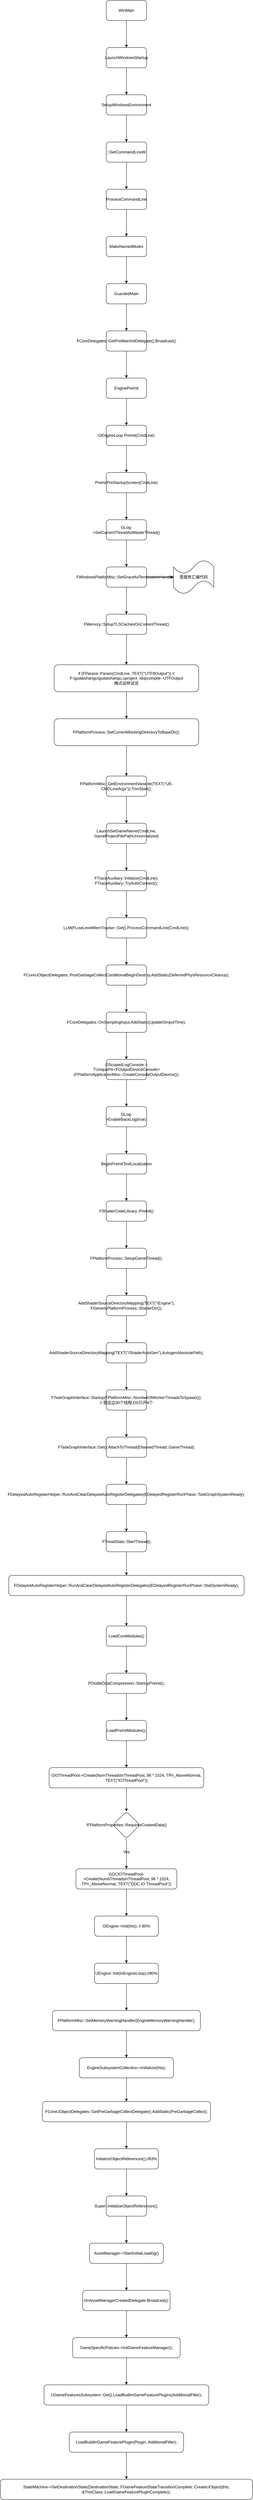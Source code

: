 <mxfile>
    <diagram id="vkVLY8DKs-TywVshclHv" name="第 1 页">
        <mxGraphModel dx="2420" dy="1190" grid="1" gridSize="10" guides="1" tooltips="1" connect="1" arrows="1" fold="1" page="1" pageScale="1" pageWidth="827" pageHeight="1169" math="0" shadow="0">
            <root>
                <mxCell id="0"/>
                <mxCell id="1" parent="0"/>
                <mxCell id="4" value="" style="edgeStyle=orthogonalEdgeStyle;rounded=0;orthogonalLoop=1;jettySize=auto;html=1;" parent="1" source="2" target="3" edge="1">
                    <mxGeometry relative="1" as="geometry"/>
                </mxCell>
                <mxCell id="2" value="WinMain" style="rounded=1;whiteSpace=wrap;html=1;" parent="1" vertex="1">
                    <mxGeometry x="130" y="130" width="120" height="60" as="geometry"/>
                </mxCell>
                <mxCell id="7" value="" style="edgeStyle=orthogonalEdgeStyle;rounded=0;orthogonalLoop=1;jettySize=auto;html=1;" parent="1" source="3" target="6" edge="1">
                    <mxGeometry relative="1" as="geometry"/>
                </mxCell>
                <mxCell id="3" value="LaunchWindowsStartup" style="whiteSpace=wrap;html=1;rounded=1;" parent="1" vertex="1">
                    <mxGeometry x="130" y="270" width="120" height="60" as="geometry"/>
                </mxCell>
                <mxCell id="9" value="" style="edgeStyle=orthogonalEdgeStyle;rounded=0;orthogonalLoop=1;jettySize=auto;html=1;" parent="1" source="6" target="8" edge="1">
                    <mxGeometry relative="1" as="geometry"/>
                </mxCell>
                <mxCell id="6" value="SetupWindowsEnvironment" style="rounded=1;whiteSpace=wrap;html=1;" parent="1" vertex="1">
                    <mxGeometry x="130" y="410" width="120" height="60" as="geometry"/>
                </mxCell>
                <mxCell id="11" value="" style="edgeStyle=orthogonalEdgeStyle;rounded=0;orthogonalLoop=1;jettySize=auto;html=1;" parent="1" source="8" target="10" edge="1">
                    <mxGeometry relative="1" as="geometry"/>
                </mxCell>
                <mxCell id="8" value="::GetCommandLineW" style="rounded=1;whiteSpace=wrap;html=1;" parent="1" vertex="1">
                    <mxGeometry x="130" y="550" width="120" height="60" as="geometry"/>
                </mxCell>
                <mxCell id="13" value="" style="edgeStyle=orthogonalEdgeStyle;rounded=0;orthogonalLoop=1;jettySize=auto;html=1;" parent="1" source="10" target="12" edge="1">
                    <mxGeometry relative="1" as="geometry"/>
                </mxCell>
                <mxCell id="10" value="ProcessCommandLine" style="rounded=1;whiteSpace=wrap;html=1;" parent="1" vertex="1">
                    <mxGeometry x="130" y="690" width="120" height="60" as="geometry"/>
                </mxCell>
                <mxCell id="15" value="" style="edgeStyle=orthogonalEdgeStyle;rounded=0;orthogonalLoop=1;jettySize=auto;html=1;" parent="1" source="12" target="14" edge="1">
                    <mxGeometry relative="1" as="geometry"/>
                </mxCell>
                <mxCell id="12" value="MakeNamedMutex" style="rounded=1;whiteSpace=wrap;html=1;" parent="1" vertex="1">
                    <mxGeometry x="130" y="830" width="120" height="60" as="geometry"/>
                </mxCell>
                <mxCell id="17" value="" style="edgeStyle=orthogonalEdgeStyle;rounded=0;orthogonalLoop=1;jettySize=auto;html=1;" parent="1" source="14" target="16" edge="1">
                    <mxGeometry relative="1" as="geometry"/>
                </mxCell>
                <mxCell id="14" value="GuardedMain" style="rounded=1;whiteSpace=wrap;html=1;" parent="1" vertex="1">
                    <mxGeometry x="130" y="970" width="120" height="60" as="geometry"/>
                </mxCell>
                <mxCell id="19" value="" style="edgeStyle=orthogonalEdgeStyle;rounded=0;orthogonalLoop=1;jettySize=auto;html=1;" parent="1" source="16" target="18" edge="1">
                    <mxGeometry relative="1" as="geometry"/>
                </mxCell>
                <mxCell id="16" value="FCoreDelegates::GetPreMainInitDelegate().Broadcast()" style="rounded=1;whiteSpace=wrap;html=1;" parent="1" vertex="1">
                    <mxGeometry x="130" y="1110" width="120" height="60" as="geometry"/>
                </mxCell>
                <mxCell id="21" value="" style="edgeStyle=orthogonalEdgeStyle;rounded=0;orthogonalLoop=1;jettySize=auto;html=1;" parent="1" source="18" target="20" edge="1">
                    <mxGeometry relative="1" as="geometry"/>
                </mxCell>
                <mxCell id="18" value="EnginePreInit" style="rounded=1;whiteSpace=wrap;html=1;" parent="1" vertex="1">
                    <mxGeometry x="130" y="1250" width="120" height="60" as="geometry"/>
                </mxCell>
                <mxCell id="23" value="" style="edgeStyle=orthogonalEdgeStyle;rounded=0;orthogonalLoop=1;jettySize=auto;html=1;" parent="1" source="20" target="22" edge="1">
                    <mxGeometry relative="1" as="geometry"/>
                </mxCell>
                <mxCell id="20" value="GEngineLoop.PreInit(CmdLine)" style="rounded=1;whiteSpace=wrap;html=1;" parent="1" vertex="1">
                    <mxGeometry x="130" y="1390" width="120" height="60" as="geometry"/>
                </mxCell>
                <mxCell id="25" value="" style="edgeStyle=orthogonalEdgeStyle;rounded=0;orthogonalLoop=1;jettySize=auto;html=1;" parent="1" source="22" target="24" edge="1">
                    <mxGeometry relative="1" as="geometry"/>
                </mxCell>
                <mxCell id="22" value="PreInitPreStartupScreen(CmdLine)" style="rounded=1;whiteSpace=wrap;html=1;" parent="1" vertex="1">
                    <mxGeometry x="130" y="1530" width="120" height="60" as="geometry"/>
                </mxCell>
                <mxCell id="27" value="" style="edgeStyle=orthogonalEdgeStyle;rounded=0;orthogonalLoop=1;jettySize=auto;html=1;" parent="1" source="24" target="26" edge="1">
                    <mxGeometry relative="1" as="geometry"/>
                </mxCell>
                <mxCell id="24" value="GLog-&amp;gt;SetCurrentThreadAsMasterThread()" style="rounded=1;whiteSpace=wrap;html=1;" parent="1" vertex="1">
                    <mxGeometry x="130" y="1670" width="120" height="60" as="geometry"/>
                </mxCell>
                <mxCell id="29" value="" style="edgeStyle=orthogonalEdgeStyle;rounded=0;orthogonalLoop=1;jettySize=auto;html=1;" parent="1" source="26" target="28" edge="1">
                    <mxGeometry relative="1" as="geometry"/>
                </mxCell>
                <mxCell id="31" value="" style="edgeStyle=orthogonalEdgeStyle;rounded=0;orthogonalLoop=1;jettySize=auto;html=1;" parent="1" source="26" target="30" edge="1">
                    <mxGeometry relative="1" as="geometry"/>
                </mxCell>
                <mxCell id="26" value="FWindowsPlatforMisc::SetGracefulTerminationHandler()" style="rounded=1;whiteSpace=wrap;html=1;" parent="1" vertex="1">
                    <mxGeometry x="130" y="1810" width="120" height="60" as="geometry"/>
                </mxCell>
                <mxCell id="28" value="里面有汇编代码" style="shape=tape;whiteSpace=wrap;html=1;rounded=1;" parent="1" vertex="1">
                    <mxGeometry x="330" y="1790" width="120" height="100" as="geometry"/>
                </mxCell>
                <mxCell id="33" value="" style="edgeStyle=orthogonalEdgeStyle;rounded=0;orthogonalLoop=1;jettySize=auto;html=1;" parent="1" source="30" target="32" edge="1">
                    <mxGeometry relative="1" as="geometry"/>
                </mxCell>
                <mxCell id="30" value="FMemory::SetupTLSCachesOnCurrentThread()" style="rounded=1;whiteSpace=wrap;html=1;" parent="1" vertex="1">
                    <mxGeometry x="130" y="1950" width="120" height="60" as="geometry"/>
                </mxCell>
                <mxCell id="35" value="" style="edgeStyle=orthogonalEdgeStyle;rounded=0;orthogonalLoop=1;jettySize=auto;html=1;" parent="1" source="32" target="34" edge="1">
                    <mxGeometry relative="1" as="geometry"/>
                </mxCell>
                <mxCell id="32" value="if (FParase::Param(CmdLine, TEXT(&quot;UTF8Output&quot;)) // F:\gudaishangu\gudaishangu.uproject -skipcompile -UTFOutput&lt;br&gt;晚点这样试试" style="rounded=1;whiteSpace=wrap;html=1;" parent="1" vertex="1">
                    <mxGeometry x="-25" y="2100" width="430" height="80" as="geometry"/>
                </mxCell>
                <mxCell id="37" value="" style="edgeStyle=orthogonalEdgeStyle;rounded=0;orthogonalLoop=1;jettySize=auto;html=1;" parent="1" source="34" target="36" edge="1">
                    <mxGeometry relative="1" as="geometry"/>
                </mxCell>
                <mxCell id="34" value="FPlatformProcess::SetCurrentWorkingDirectoryToBaseDir();" style="rounded=1;whiteSpace=wrap;html=1;" parent="1" vertex="1">
                    <mxGeometry x="-25" y="2260" width="430" height="80" as="geometry"/>
                </mxCell>
                <mxCell id="39" value="" style="edgeStyle=orthogonalEdgeStyle;rounded=0;orthogonalLoop=1;jettySize=auto;html=1;" parent="1" source="36" target="38" edge="1">
                    <mxGeometry relative="1" as="geometry"/>
                </mxCell>
                <mxCell id="36" value="FPlatformMisc::GetEnvironmentVariable(TEXT(&quot;UE-CMDLineArgs&quot;)).TrimStart();" style="rounded=1;whiteSpace=wrap;html=1;" parent="1" vertex="1">
                    <mxGeometry x="130" y="2430" width="120" height="60" as="geometry"/>
                </mxCell>
                <mxCell id="41" value="" style="edgeStyle=orthogonalEdgeStyle;rounded=0;orthogonalLoop=1;jettySize=auto;html=1;" parent="1" source="38" target="40" edge="1">
                    <mxGeometry relative="1" as="geometry"/>
                </mxCell>
                <mxCell id="38" value="LaunchSetGameName(CmdLine, GameProjectFilePathUnnormalized)" style="rounded=1;whiteSpace=wrap;html=1;" parent="1" vertex="1">
                    <mxGeometry x="130" y="2570" width="120" height="60" as="geometry"/>
                </mxCell>
                <mxCell id="43" value="" style="edgeStyle=orthogonalEdgeStyle;rounded=0;orthogonalLoop=1;jettySize=auto;html=1;" parent="1" source="40" target="42" edge="1">
                    <mxGeometry relative="1" as="geometry"/>
                </mxCell>
                <mxCell id="40" value="FTraceAuxiliary::Initalize(CmdLine);&lt;br&gt;FTraceAuxiliary::TryAutoConnect();" style="rounded=1;whiteSpace=wrap;html=1;" parent="1" vertex="1">
                    <mxGeometry x="130" y="2710" width="120" height="60" as="geometry"/>
                </mxCell>
                <mxCell id="45" value="" style="edgeStyle=orthogonalEdgeStyle;rounded=0;orthogonalLoop=1;jettySize=auto;html=1;" parent="1" source="42" target="44" edge="1">
                    <mxGeometry relative="1" as="geometry"/>
                </mxCell>
                <mxCell id="42" value="LLM(FLowLevelMemTracker::Get().ProcessCommandLine(CmdLine));" style="rounded=1;whiteSpace=wrap;html=1;" parent="1" vertex="1">
                    <mxGeometry x="130" y="2850" width="120" height="60" as="geometry"/>
                </mxCell>
                <mxCell id="47" value="" style="edgeStyle=orthogonalEdgeStyle;rounded=0;orthogonalLoop=1;jettySize=auto;html=1;" parent="1" source="44" target="46" edge="1">
                    <mxGeometry relative="1" as="geometry"/>
                </mxCell>
                <mxCell id="44" value="FCoreUObjectDelegates::PostGarbageCollectConditionalBeginDestroy.AddStatic(DeferredPhysResourceCleanup);" style="rounded=1;whiteSpace=wrap;html=1;" parent="1" vertex="1">
                    <mxGeometry x="130" y="2990" width="120" height="60" as="geometry"/>
                </mxCell>
                <mxCell id="49" value="" style="edgeStyle=orthogonalEdgeStyle;rounded=0;orthogonalLoop=1;jettySize=auto;html=1;" parent="1" source="46" target="48" edge="1">
                    <mxGeometry relative="1" as="geometry"/>
                </mxCell>
                <mxCell id="46" value="FCoreDelegates::OnSamplingInput.AddStatic(UpdateGInputTime);" style="rounded=1;whiteSpace=wrap;html=1;" parent="1" vertex="1">
                    <mxGeometry x="130" y="3130" width="120" height="60" as="geometry"/>
                </mxCell>
                <mxCell id="51" value="" style="edgeStyle=orthogonalEdgeStyle;rounded=0;orthogonalLoop=1;jettySize=auto;html=1;" parent="1" source="48" target="50" edge="1">
                    <mxGeometry relative="1" as="geometry"/>
                </mxCell>
                <mxCell id="48" value="GScopedLogConsole = TUniquePtr&amp;lt;FOutputDeviceConsole&amp;gt;(FPlatformApplicationMisc::CreateConsoleOutputDevice());" style="rounded=1;whiteSpace=wrap;html=1;" parent="1" vertex="1">
                    <mxGeometry x="130" y="3270" width="120" height="60" as="geometry"/>
                </mxCell>
                <mxCell id="53" value="" style="edgeStyle=orthogonalEdgeStyle;rounded=0;orthogonalLoop=1;jettySize=auto;html=1;" parent="1" source="50" target="52" edge="1">
                    <mxGeometry relative="1" as="geometry"/>
                </mxCell>
                <mxCell id="50" value="GLog-&amp;gt;EnableBackLog(true);" style="rounded=1;whiteSpace=wrap;html=1;" parent="1" vertex="1">
                    <mxGeometry x="130" y="3410" width="120" height="60" as="geometry"/>
                </mxCell>
                <mxCell id="55" value="" style="edgeStyle=orthogonalEdgeStyle;rounded=0;orthogonalLoop=1;jettySize=auto;html=1;" parent="1" source="52" target="54" edge="1">
                    <mxGeometry relative="1" as="geometry"/>
                </mxCell>
                <mxCell id="52" value="BeginPreInitTextLocalization" style="rounded=1;whiteSpace=wrap;html=1;" parent="1" vertex="1">
                    <mxGeometry x="130" y="3550" width="120" height="60" as="geometry"/>
                </mxCell>
                <mxCell id="57" value="" style="edgeStyle=orthogonalEdgeStyle;rounded=0;orthogonalLoop=1;jettySize=auto;html=1;" parent="1" source="54" target="56" edge="1">
                    <mxGeometry relative="1" as="geometry"/>
                </mxCell>
                <mxCell id="54" value="FShaderCodeLIbrary::PreInit()" style="rounded=1;whiteSpace=wrap;html=1;" parent="1" vertex="1">
                    <mxGeometry x="130" y="3690" width="120" height="60" as="geometry"/>
                </mxCell>
                <mxCell id="59" value="" style="edgeStyle=orthogonalEdgeStyle;rounded=0;orthogonalLoop=1;jettySize=auto;html=1;" parent="1" source="56" target="58" edge="1">
                    <mxGeometry relative="1" as="geometry"/>
                </mxCell>
                <mxCell id="56" value="FPlatformProcess::SetupGameThread();" style="rounded=1;whiteSpace=wrap;html=1;" parent="1" vertex="1">
                    <mxGeometry x="130" y="3830" width="120" height="60" as="geometry"/>
                </mxCell>
                <mxCell id="61" value="" style="edgeStyle=orthogonalEdgeStyle;rounded=0;orthogonalLoop=1;jettySize=auto;html=1;" parent="1" source="58" target="60" edge="1">
                    <mxGeometry relative="1" as="geometry"/>
                </mxCell>
                <mxCell id="58" value="AddShaderSourceDirectoryMapping(TEXT(&quot;/Engine&quot;), FGenericPlatformProcess::ShaderDir());" style="rounded=1;whiteSpace=wrap;html=1;" parent="1" vertex="1">
                    <mxGeometry x="130" y="3970" width="120" height="60" as="geometry"/>
                </mxCell>
                <mxCell id="63" value="" style="edgeStyle=orthogonalEdgeStyle;rounded=0;orthogonalLoop=1;jettySize=auto;html=1;" parent="1" source="60" target="62" edge="1">
                    <mxGeometry relative="1" as="geometry"/>
                </mxCell>
                <mxCell id="60" value="AddShaderSourceDirectoryMapping(TEXT(&quot;/ShaderAutoGen&quot;),AutogenAbsolutePath);" style="rounded=1;whiteSpace=wrap;html=1;" parent="1" vertex="1">
                    <mxGeometry x="130" y="4110" width="120" height="60" as="geometry"/>
                </mxCell>
                <mxCell id="65" value="" style="edgeStyle=orthogonalEdgeStyle;rounded=0;orthogonalLoop=1;jettySize=auto;html=1;" parent="1" source="62" target="64" edge="1">
                    <mxGeometry relative="1" as="geometry"/>
                </mxCell>
                <mxCell id="62" value="FTaskGraphInterface::Startup(FPlatformMisc::NumberOfWorkerThreadsToSpawn()); // 我这边30个线程,DS只开4个" style="rounded=1;whiteSpace=wrap;html=1;" parent="1" vertex="1">
                    <mxGeometry x="130" y="4250" width="120" height="60" as="geometry"/>
                </mxCell>
                <mxCell id="67" value="" style="edgeStyle=orthogonalEdgeStyle;rounded=0;orthogonalLoop=1;jettySize=auto;html=1;" parent="1" source="64" target="66" edge="1">
                    <mxGeometry relative="1" as="geometry"/>
                </mxCell>
                <mxCell id="64" value="FTaskGraphInterface::Get().AttachToThread(ENamedThread::GameThread);" style="rounded=1;whiteSpace=wrap;html=1;" parent="1" vertex="1">
                    <mxGeometry x="130" y="4390" width="120" height="60" as="geometry"/>
                </mxCell>
                <mxCell id="69" value="" style="edgeStyle=orthogonalEdgeStyle;rounded=0;orthogonalLoop=1;jettySize=auto;html=1;" parent="1" source="66" target="68" edge="1">
                    <mxGeometry relative="1" as="geometry"/>
                </mxCell>
                <mxCell id="66" value="FDelayedAutoRegisterHelper::RunAndClearDelayedAutoRegisterDelegates(EDelayedRegisterRunPhase::TaskGraphSystemReady);" style="rounded=1;whiteSpace=wrap;html=1;" parent="1" vertex="1">
                    <mxGeometry x="130" y="4530" width="120" height="60" as="geometry"/>
                </mxCell>
                <mxCell id="71" value="" style="edgeStyle=orthogonalEdgeStyle;rounded=0;orthogonalLoop=1;jettySize=auto;html=1;" parent="1" source="68" target="70" edge="1">
                    <mxGeometry relative="1" as="geometry"/>
                </mxCell>
                <mxCell id="68" value="FTreadStats::StartThread()" style="rounded=1;whiteSpace=wrap;html=1;" parent="1" vertex="1">
                    <mxGeometry x="130" y="4670" width="120" height="60" as="geometry"/>
                </mxCell>
                <mxCell id="73" value="" style="edgeStyle=orthogonalEdgeStyle;rounded=0;orthogonalLoop=1;jettySize=auto;html=1;" parent="1" source="70" target="72" edge="1">
                    <mxGeometry relative="1" as="geometry"/>
                </mxCell>
                <mxCell id="70" value="FDelayedAutoRegisterHelper::RunAndClearDelayedAutoRegisterDelegates(EDelayedRegisterRunPhase::StatSystemReady);" style="rounded=1;whiteSpace=wrap;html=1;" parent="1" vertex="1">
                    <mxGeometry x="-160" y="4800" width="700" height="60" as="geometry"/>
                </mxCell>
                <mxCell id="75" value="" style="edgeStyle=orthogonalEdgeStyle;rounded=0;orthogonalLoop=1;jettySize=auto;html=1;" parent="1" source="72" target="74" edge="1">
                    <mxGeometry relative="1" as="geometry"/>
                </mxCell>
                <mxCell id="72" value="LoadCoreModules()" style="rounded=1;whiteSpace=wrap;html=1;" parent="1" vertex="1">
                    <mxGeometry x="130" y="4950" width="120" height="60" as="geometry"/>
                </mxCell>
                <mxCell id="77" value="" style="edgeStyle=orthogonalEdgeStyle;rounded=0;orthogonalLoop=1;jettySize=auto;html=1;" edge="1" parent="1" source="74" target="76">
                    <mxGeometry relative="1" as="geometry"/>
                </mxCell>
                <mxCell id="74" value="POodleDataCompression::StartupPreInit();" style="rounded=1;whiteSpace=wrap;html=1;" parent="1" vertex="1">
                    <mxGeometry x="130" y="5090" width="120" height="60" as="geometry"/>
                </mxCell>
                <mxCell id="79" value="" style="edgeStyle=orthogonalEdgeStyle;rounded=0;orthogonalLoop=1;jettySize=auto;html=1;" edge="1" parent="1" source="76" target="78">
                    <mxGeometry relative="1" as="geometry"/>
                </mxCell>
                <mxCell id="76" value="LoadPreInitModules();" style="whiteSpace=wrap;html=1;rounded=1;" vertex="1" parent="1">
                    <mxGeometry x="130" y="5230" width="120" height="60" as="geometry"/>
                </mxCell>
                <mxCell id="81" value="" style="edgeStyle=orthogonalEdgeStyle;rounded=0;orthogonalLoop=1;jettySize=auto;html=1;" edge="1" parent="1" source="78" target="80">
                    <mxGeometry relative="1" as="geometry"/>
                </mxCell>
                <mxCell id="78" value="GIOThreadPool-&amp;gt;Create(NumThreadsInThreadPool, 96 * 1024, TPri_AboveNormal, TEXT(&quot;IOThreadPool&quot;))" style="whiteSpace=wrap;html=1;rounded=1;" vertex="1" parent="1">
                    <mxGeometry x="-40" y="5370" width="460" height="60" as="geometry"/>
                </mxCell>
                <mxCell id="83" value="" style="edgeStyle=orthogonalEdgeStyle;rounded=0;orthogonalLoop=1;jettySize=auto;html=1;" edge="1" parent="1" source="80" target="82">
                    <mxGeometry relative="1" as="geometry"/>
                </mxCell>
                <mxCell id="80" value="!FPlatformProperties::RequiresCookedData()" style="rhombus;whiteSpace=wrap;html=1;rounded=1;" vertex="1" parent="1">
                    <mxGeometry x="150" y="5500" width="80" height="80" as="geometry"/>
                </mxCell>
                <mxCell id="86" value="" style="edgeStyle=orthogonalEdgeStyle;rounded=0;orthogonalLoop=1;jettySize=auto;html=1;" edge="1" parent="1" source="82" target="85">
                    <mxGeometry relative="1" as="geometry"/>
                </mxCell>
                <mxCell id="82" value="GDCIOThreadPool-&amp;gt;Create(NumbThreadsInThreadPool, 96 * 1024, TPri_AboveNormal, TEXT(&quot;DDC IO ThreadPool&quot;))" style="whiteSpace=wrap;html=1;rounded=1;" vertex="1" parent="1">
                    <mxGeometry x="40" y="5670" width="300" height="60" as="geometry"/>
                </mxCell>
                <mxCell id="84" value="Yes" style="text;html=1;strokeColor=none;fillColor=none;align=center;verticalAlign=middle;whiteSpace=wrap;rounded=0;" vertex="1" parent="1">
                    <mxGeometry x="170" y="5610" width="40" height="20" as="geometry"/>
                </mxCell>
                <mxCell id="88" value="" style="edgeStyle=orthogonalEdgeStyle;rounded=0;orthogonalLoop=1;jettySize=auto;html=1;" edge="1" parent="1" source="85" target="87">
                    <mxGeometry relative="1" as="geometry"/>
                </mxCell>
                <mxCell id="85" value="GEngine-&amp;gt;Init(this); // 80%" style="whiteSpace=wrap;html=1;rounded=1;" vertex="1" parent="1">
                    <mxGeometry x="95" y="5810" width="190" height="60" as="geometry"/>
                </mxCell>
                <mxCell id="90" value="" style="edgeStyle=orthogonalEdgeStyle;rounded=0;orthogonalLoop=1;jettySize=auto;html=1;" edge="1" parent="1" source="87" target="89">
                    <mxGeometry relative="1" as="geometry"/>
                </mxCell>
                <mxCell id="87" value="UEngine::Init(InEngineLoop);//80%" style="whiteSpace=wrap;html=1;rounded=1;" vertex="1" parent="1">
                    <mxGeometry x="95" y="5950" width="190" height="60" as="geometry"/>
                </mxCell>
                <mxCell id="92" value="" style="edgeStyle=orthogonalEdgeStyle;rounded=0;orthogonalLoop=1;jettySize=auto;html=1;" edge="1" parent="1" source="89" target="91">
                    <mxGeometry relative="1" as="geometry"/>
                </mxCell>
                <mxCell id="89" value="FPlatformMisc::SetMemoryWarningHandler(EngineMemoryWarningHandler);" style="whiteSpace=wrap;html=1;rounded=1;" vertex="1" parent="1">
                    <mxGeometry x="-30" y="6090" width="440" height="60" as="geometry"/>
                </mxCell>
                <mxCell id="95" value="" style="edgeStyle=orthogonalEdgeStyle;rounded=0;orthogonalLoop=1;jettySize=auto;html=1;" edge="1" parent="1" source="91" target="94">
                    <mxGeometry relative="1" as="geometry"/>
                </mxCell>
                <mxCell id="91" value="EngineSubsystemCollection-&amp;gt;Initialize(this);" style="whiteSpace=wrap;html=1;rounded=1;" vertex="1" parent="1">
                    <mxGeometry x="50" y="6230" width="280" height="60" as="geometry"/>
                </mxCell>
                <mxCell id="97" value="" style="edgeStyle=orthogonalEdgeStyle;rounded=0;orthogonalLoop=1;jettySize=auto;html=1;" edge="1" parent="1" source="94" target="96">
                    <mxGeometry relative="1" as="geometry"/>
                </mxCell>
                <mxCell id="94" value="FCoreUObjectDelegates::GetPreGarbageCollectDelegate().AddStatic(PreGarbageCollect);" style="whiteSpace=wrap;html=1;rounded=1;" vertex="1" parent="1">
                    <mxGeometry x="-60" y="6360" width="500" height="60" as="geometry"/>
                </mxCell>
                <mxCell id="99" value="" style="edgeStyle=orthogonalEdgeStyle;rounded=0;orthogonalLoop=1;jettySize=auto;html=1;" edge="1" parent="1" source="96" target="98">
                    <mxGeometry relative="1" as="geometry"/>
                </mxCell>
                <mxCell id="96" value="InitializeObjectReferences();//83%" style="whiteSpace=wrap;html=1;rounded=1;" vertex="1" parent="1">
                    <mxGeometry x="95" y="6500" width="190" height="60" as="geometry"/>
                </mxCell>
                <mxCell id="101" value="" style="edgeStyle=orthogonalEdgeStyle;rounded=0;orthogonalLoop=1;jettySize=auto;html=1;" edge="1" parent="1" source="98" target="100">
                    <mxGeometry relative="1" as="geometry"/>
                </mxCell>
                <mxCell id="98" value="Super::InitializeObjectReferences();" style="whiteSpace=wrap;html=1;rounded=1;" vertex="1" parent="1">
                    <mxGeometry x="130" y="6640" width="120" height="60" as="geometry"/>
                </mxCell>
                <mxCell id="103" value="" style="edgeStyle=orthogonalEdgeStyle;rounded=0;orthogonalLoop=1;jettySize=auto;html=1;" edge="1" parent="1" source="100" target="102">
                    <mxGeometry relative="1" as="geometry"/>
                </mxCell>
                <mxCell id="100" value="AssetManager-&amp;gt;StartInitialLoading()" style="rounded=1;whiteSpace=wrap;html=1;" vertex="1" parent="1">
                    <mxGeometry x="80" y="6780" width="220" height="60" as="geometry"/>
                </mxCell>
                <mxCell id="105" value="" style="edgeStyle=orthogonalEdgeStyle;rounded=0;orthogonalLoop=1;jettySize=auto;html=1;" edge="1" parent="1" source="102" target="104">
                    <mxGeometry relative="1" as="geometry"/>
                </mxCell>
                <mxCell id="102" value="OnAssetManagerCreatedDelegate.Broadcast();" style="rounded=1;whiteSpace=wrap;html=1;" vertex="1" parent="1">
                    <mxGeometry x="60" y="6920" width="260" height="60" as="geometry"/>
                </mxCell>
                <mxCell id="107" value="" style="edgeStyle=orthogonalEdgeStyle;rounded=0;orthogonalLoop=1;jettySize=auto;html=1;" edge="1" parent="1" source="104" target="106">
                    <mxGeometry relative="1" as="geometry"/>
                </mxCell>
                <mxCell id="104" value="GameSpecificPolicies-&amp;gt;InitGameFeatureManager();" style="rounded=1;whiteSpace=wrap;html=1;" vertex="1" parent="1">
                    <mxGeometry x="30" y="7060" width="320" height="60" as="geometry"/>
                </mxCell>
                <mxCell id="110" value="" style="edgeStyle=orthogonalEdgeStyle;rounded=0;orthogonalLoop=1;jettySize=auto;html=1;" edge="1" parent="1" source="106" target="109">
                    <mxGeometry relative="1" as="geometry"/>
                </mxCell>
                <mxCell id="106" value="UGameFeaturesSubsystem::Get().LoadBuiltInGameFeaturePlugins(AdditionalFilter);" style="rounded=1;whiteSpace=wrap;html=1;" vertex="1" parent="1">
                    <mxGeometry x="-55" y="7200" width="490" height="60" as="geometry"/>
                </mxCell>
                <mxCell id="112" value="" style="edgeStyle=orthogonalEdgeStyle;rounded=0;orthogonalLoop=1;jettySize=auto;html=1;" edge="1" parent="1" source="109" target="111">
                    <mxGeometry relative="1" as="geometry"/>
                </mxCell>
                <mxCell id="109" value="LoadBuildInGameFeaturePlugin(Plugin, AdditionalFilter);" style="whiteSpace=wrap;html=1;rounded=1;" vertex="1" parent="1">
                    <mxGeometry x="20" y="7340" width="340" height="60" as="geometry"/>
                </mxCell>
                <mxCell id="111" value="StateMachine-&amp;gt;SetDestinationState(DestinationState, FGameFeatureStateTransitionComplete::CreateUObject(this, &amp;amp;ThisClass::LoadGameFeaturePluginComplete));" style="rounded=1;whiteSpace=wrap;html=1;" vertex="1" parent="1">
                    <mxGeometry x="-185" y="7480" width="750" height="60" as="geometry"/>
                </mxCell>
            </root>
        </mxGraphModel>
    </diagram>
</mxfile>